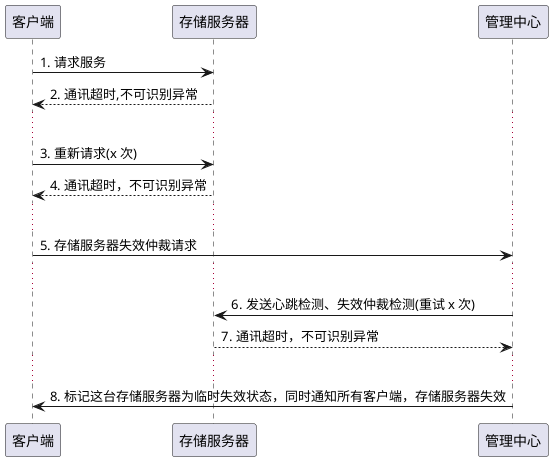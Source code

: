 @startuml
客户端 -> 存储服务器 : 1. 请求服务
客户端 <-- 存储服务器 : 2. 通讯超时,不可识别异常
...
客户端 -> 存储服务器 : 3. 重新请求(x 次)
客户端 <-- 存储服务器 : 4. 通讯超时，不可识别异常
...
客户端 -> 管理中心 : 5. 存储服务器失效仲裁请求
...
管理中心 -> 存储服务器 : 6. 发送心跳检测、失效仲裁检测(重试 x 次)
存储服务器 --> 管理中心 : 7. 通讯超时，不可识别异常
...
管理中心 -> 客户端 : 8. 标记这台存储服务器为临时失效状态，同时通知所有客户端，存储服务器失效


@enduml